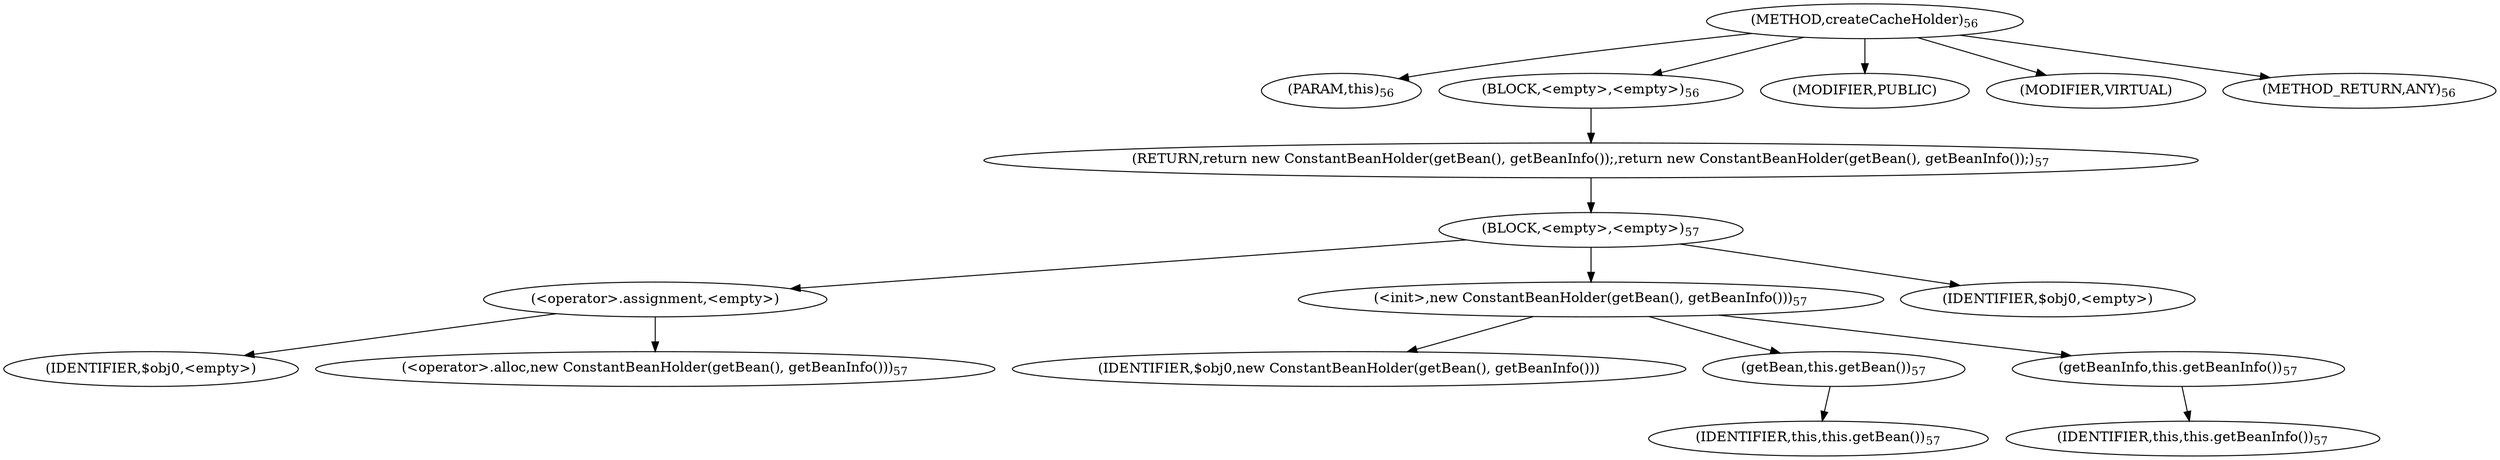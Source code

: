 digraph "createCacheHolder" {  
"112" [label = <(METHOD,createCacheHolder)<SUB>56</SUB>> ]
"11" [label = <(PARAM,this)<SUB>56</SUB>> ]
"113" [label = <(BLOCK,&lt;empty&gt;,&lt;empty&gt;)<SUB>56</SUB>> ]
"114" [label = <(RETURN,return new ConstantBeanHolder(getBean(), getBeanInfo());,return new ConstantBeanHolder(getBean(), getBeanInfo());)<SUB>57</SUB>> ]
"115" [label = <(BLOCK,&lt;empty&gt;,&lt;empty&gt;)<SUB>57</SUB>> ]
"116" [label = <(&lt;operator&gt;.assignment,&lt;empty&gt;)> ]
"117" [label = <(IDENTIFIER,$obj0,&lt;empty&gt;)> ]
"118" [label = <(&lt;operator&gt;.alloc,new ConstantBeanHolder(getBean(), getBeanInfo()))<SUB>57</SUB>> ]
"119" [label = <(&lt;init&gt;,new ConstantBeanHolder(getBean(), getBeanInfo()))<SUB>57</SUB>> ]
"120" [label = <(IDENTIFIER,$obj0,new ConstantBeanHolder(getBean(), getBeanInfo()))> ]
"121" [label = <(getBean,this.getBean())<SUB>57</SUB>> ]
"10" [label = <(IDENTIFIER,this,this.getBean())<SUB>57</SUB>> ]
"122" [label = <(getBeanInfo,this.getBeanInfo())<SUB>57</SUB>> ]
"12" [label = <(IDENTIFIER,this,this.getBeanInfo())<SUB>57</SUB>> ]
"123" [label = <(IDENTIFIER,$obj0,&lt;empty&gt;)> ]
"124" [label = <(MODIFIER,PUBLIC)> ]
"125" [label = <(MODIFIER,VIRTUAL)> ]
"126" [label = <(METHOD_RETURN,ANY)<SUB>56</SUB>> ]
  "112" -> "11" 
  "112" -> "113" 
  "112" -> "124" 
  "112" -> "125" 
  "112" -> "126" 
  "113" -> "114" 
  "114" -> "115" 
  "115" -> "116" 
  "115" -> "119" 
  "115" -> "123" 
  "116" -> "117" 
  "116" -> "118" 
  "119" -> "120" 
  "119" -> "121" 
  "119" -> "122" 
  "121" -> "10" 
  "122" -> "12" 
}
